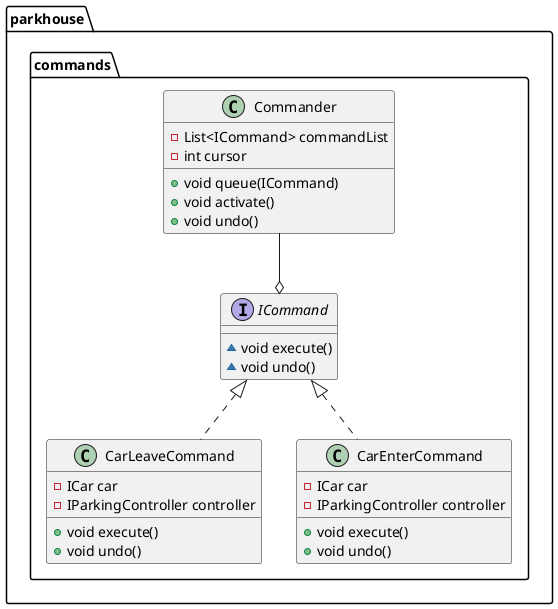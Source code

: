 @startuml
class parkhouse.commands.CarLeaveCommand {
- ICar car
- IParkingController controller
+ void execute()
+ void undo()
}
interface parkhouse.commands.ICommand {
~ void execute()
~ void undo()
}
class parkhouse.commands.CarEnterCommand {
- ICar car
- IParkingController controller
+ void execute()
+ void undo()
}
class parkhouse.commands.Commander {
- List<ICommand> commandList
- int cursor
+ void queue(ICommand)
+ void activate()
+ void undo()
}

parkhouse.commands.ICommand o-up- parkhouse.commands.Commander
parkhouse.commands.ICommand <|.. parkhouse.commands.CarLeaveCommand
parkhouse.commands.ICommand <|.. parkhouse.commands.CarEnterCommand
@enduml